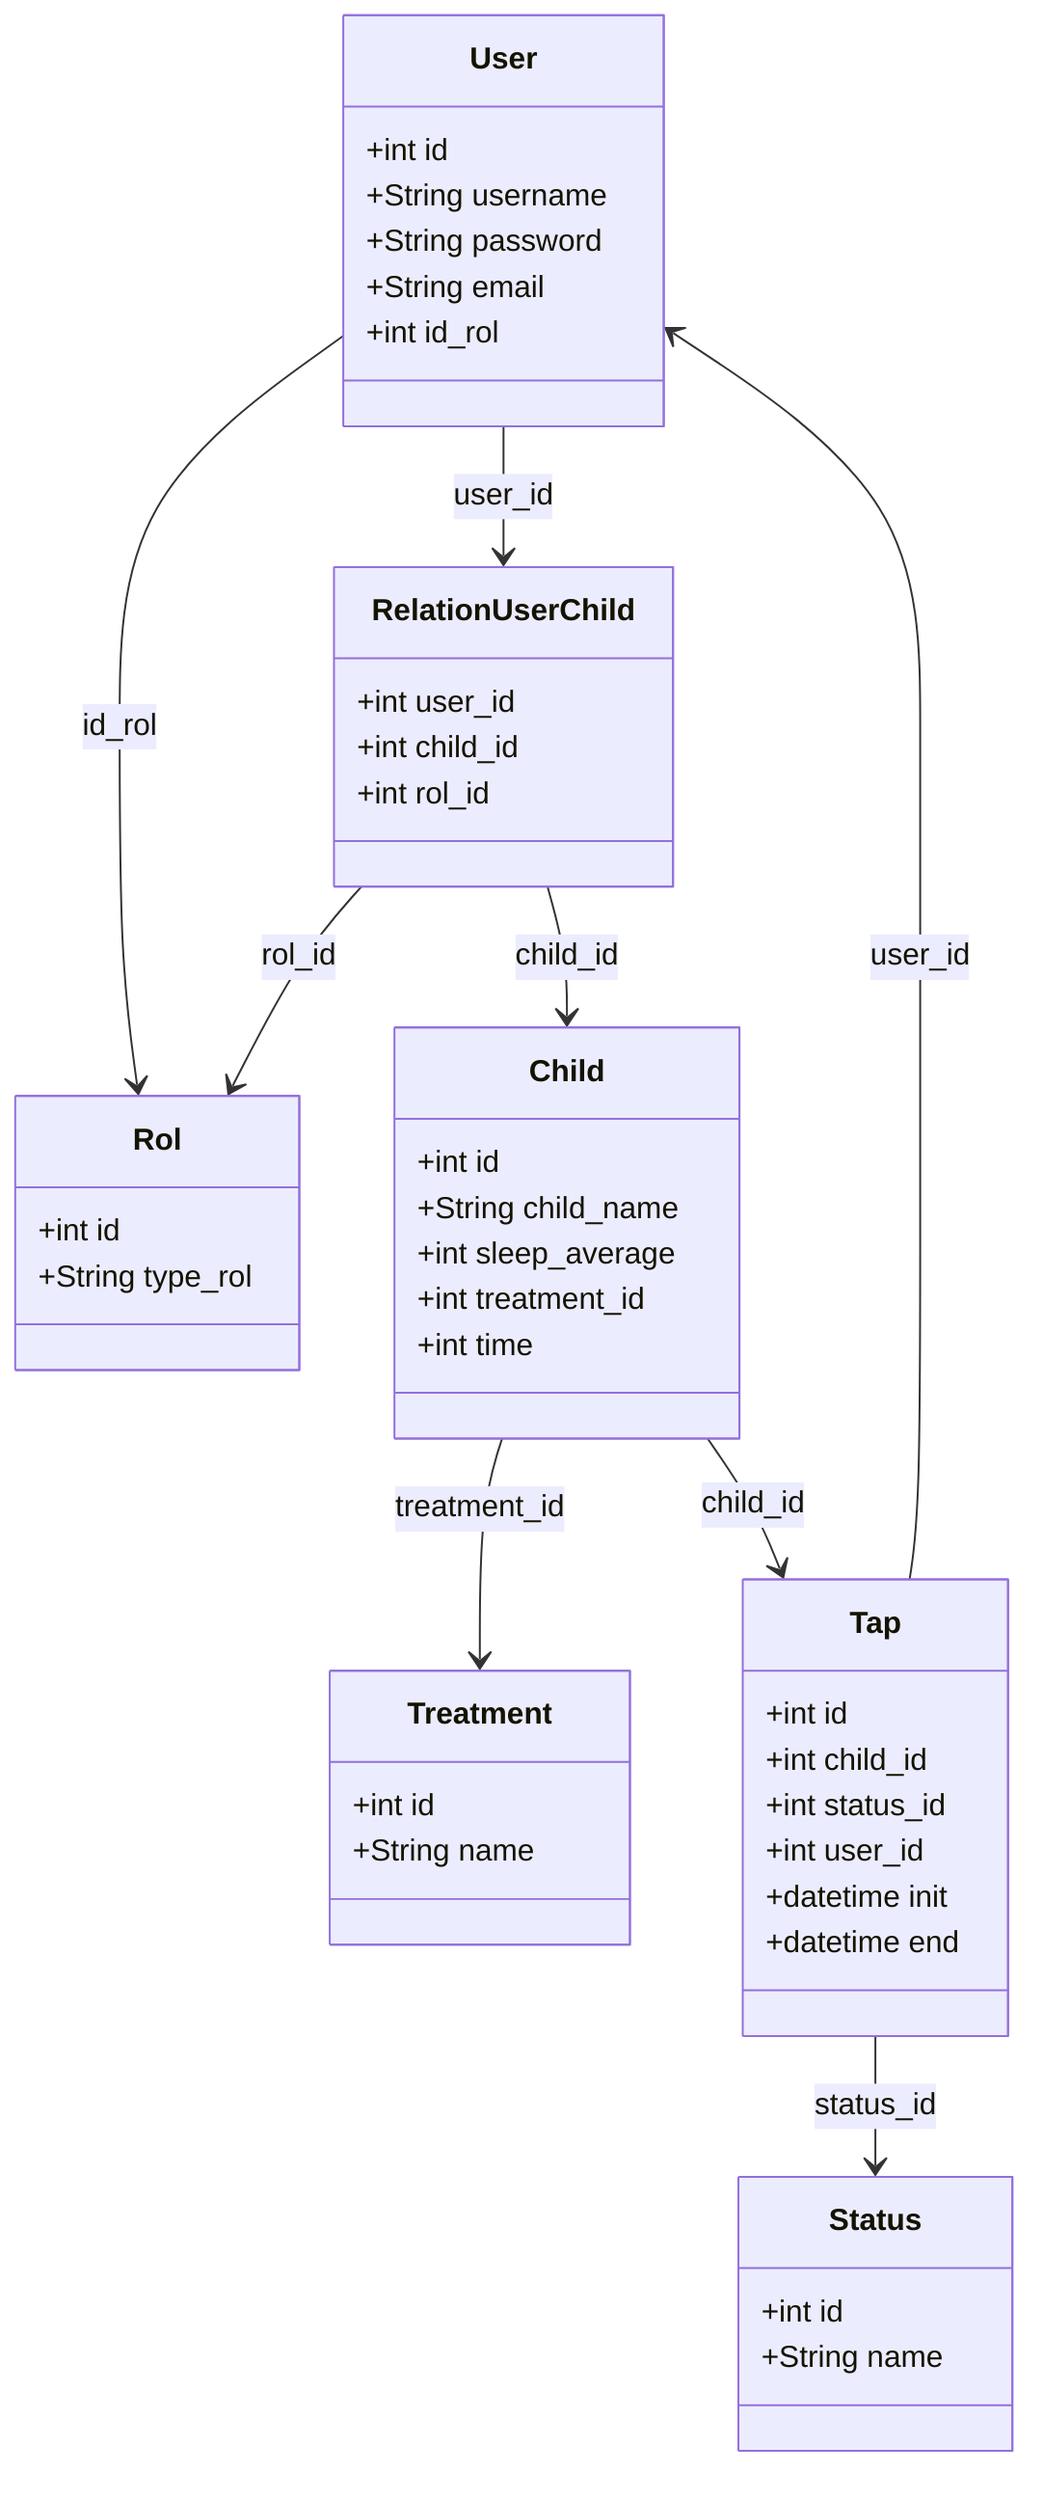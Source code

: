 classDiagram
    class User {
        +int id
        +String username
        +String password
        +String email
        +int id_rol
    }

    class Rol {
        +int id
        +String type_rol
    }

    class RelationUserChild {
        +int user_id
        +int child_id
        +int rol_id
    }

    class Child {
        +int id
        +String child_name
        +int sleep_average
        +int treatment_id
        +int time
    }

    class Treatment {
        +int id
        +String name
    }

    class Tap {
        +int id
        +int child_id
        +int status_id
        +int user_id
        +datetime init
        +datetime end
    }

    class Status {
        +int id
        +String name
    }

    %% Relaciones entre las clases
    User --> Rol : id_rol
    User --> RelationUserChild : user_id
    RelationUserChild --> Child : child_id
    RelationUserChild --> Rol : rol_id
    Child --> Treatment : treatment_id
    Child --> Tap : child_id
    Tap --> Status : status_id
    Tap --> User : user_id